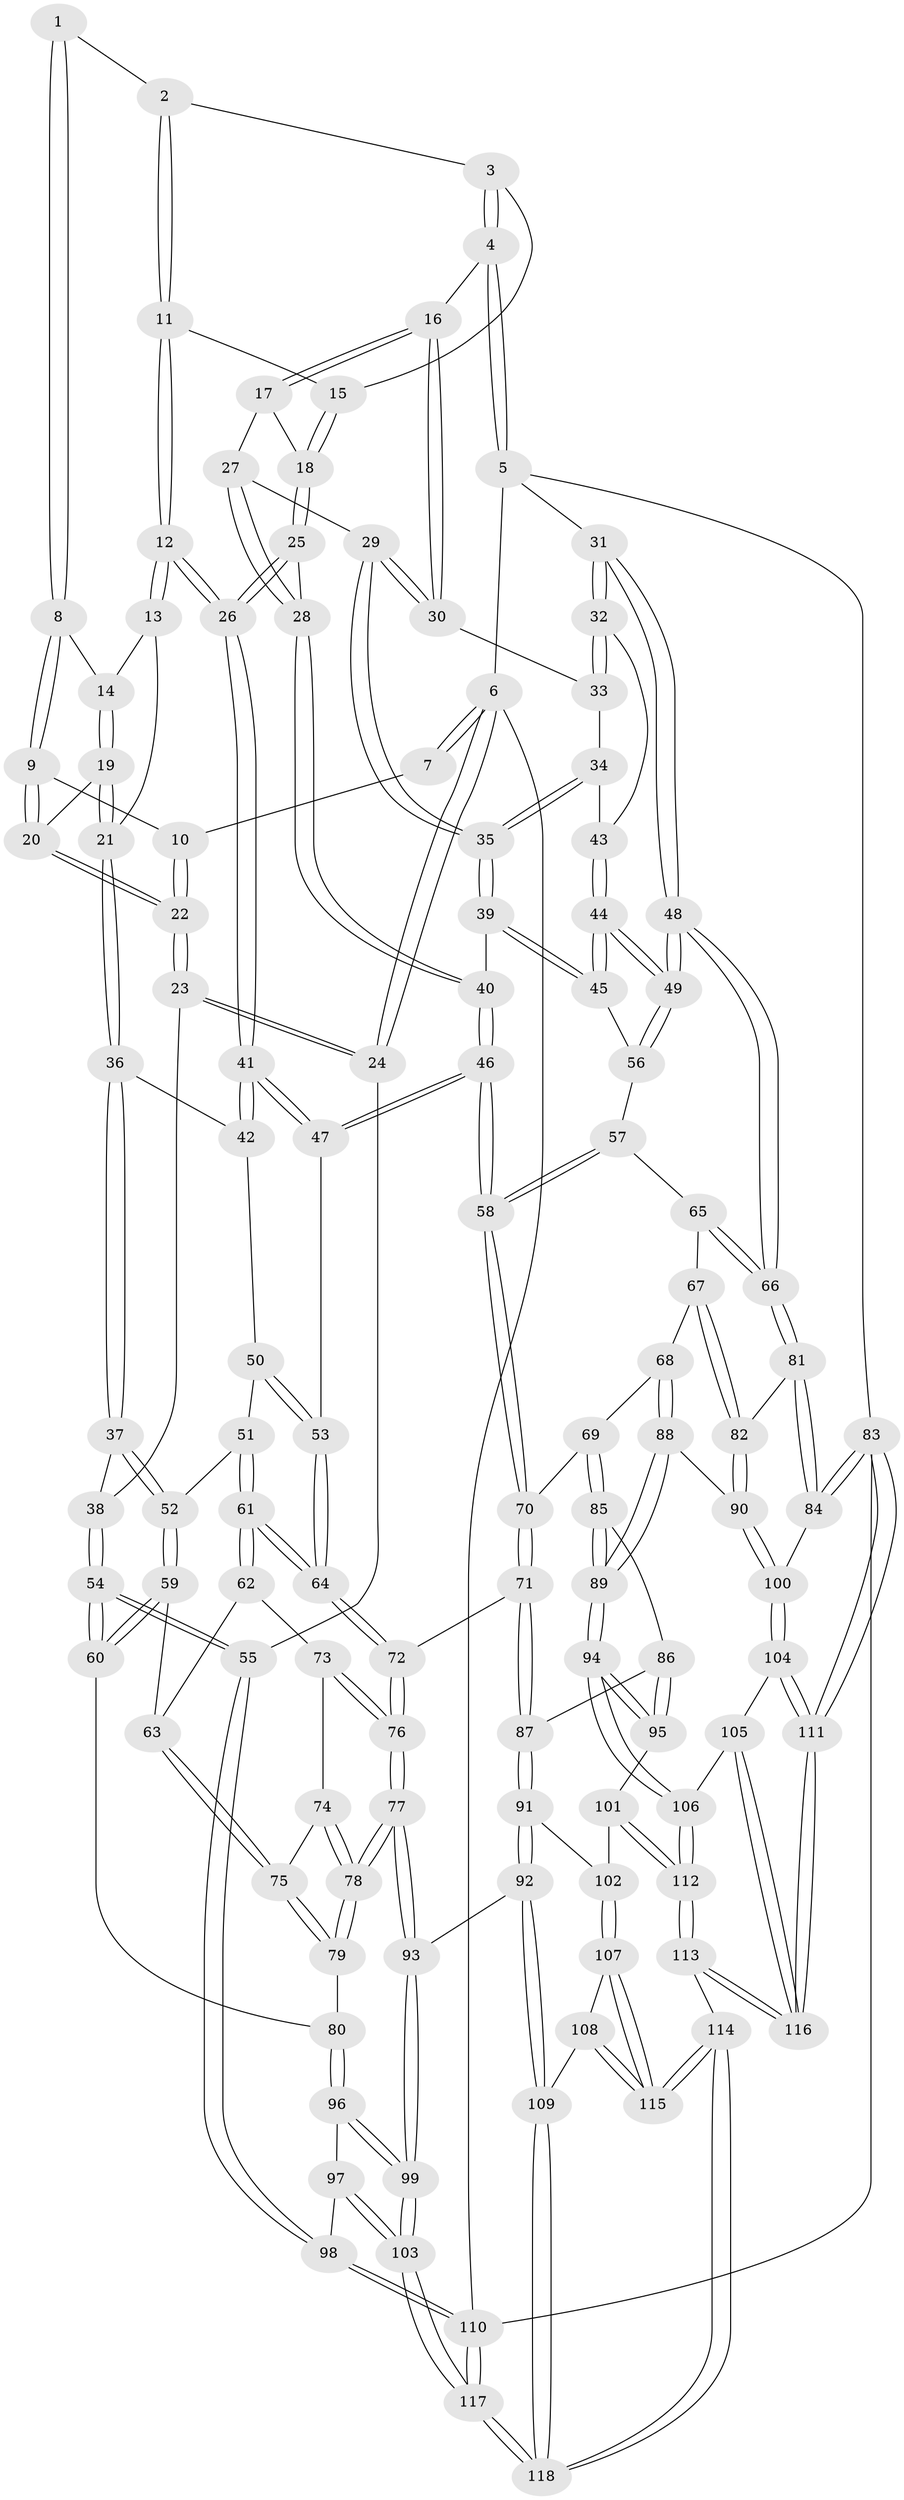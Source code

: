// coarse degree distribution, {2: 0.01694915254237288, 3: 0.3220338983050847, 4: 0.6271186440677966, 6: 0.01694915254237288, 5: 0.01694915254237288}
// Generated by graph-tools (version 1.1) at 2025/38/03/04/25 23:38:21]
// undirected, 118 vertices, 292 edges
graph export_dot {
  node [color=gray90,style=filled];
  1 [pos="+0.3361345193906033+0"];
  2 [pos="+0.5107220208318898+0"];
  3 [pos="+0.7996694302111205+0"];
  4 [pos="+1+0"];
  5 [pos="+1+0"];
  6 [pos="+0+0"];
  7 [pos="+0+0"];
  8 [pos="+0.3306497567836334+0"];
  9 [pos="+0.22157300487356418+0.02111351398443757"];
  10 [pos="+0.08989879866338377+0.0758366791893493"];
  11 [pos="+0.5511486406131013+0.08933054263979649"];
  12 [pos="+0.5148089700686848+0.1926897641123429"];
  13 [pos="+0.38726880917216683+0.01857073435777962"];
  14 [pos="+0.34756554649550797+0"];
  15 [pos="+0.7540414868573948+0"];
  16 [pos="+0.9139780705736887+0.11212719445512084"];
  17 [pos="+0.7882901683271709+0.1453681653512602"];
  18 [pos="+0.7142378251549091+0.08410540687742193"];
  19 [pos="+0.2615432051967261+0.1969872229170725"];
  20 [pos="+0.2190721903054626+0.17088543537641554"];
  21 [pos="+0.2858840103346798+0.21683964424615468"];
  22 [pos="+0.03235866628201909+0.19892936873288738"];
  23 [pos="+0.017011840220383316+0.21071200184613736"];
  24 [pos="+0+0.2258683344001212"];
  25 [pos="+0.6306754852063104+0.1929720692723823"];
  26 [pos="+0.5170687007017934+0.20018288517129298"];
  27 [pos="+0.7902259401489765+0.16080496555432044"];
  28 [pos="+0.6947406968981382+0.24868222358129172"];
  29 [pos="+0.8283801286636325+0.23726024244051433"];
  30 [pos="+0.9135001287549053+0.11693540709113788"];
  31 [pos="+1+0.416451159609075"];
  32 [pos="+1+0.2718473837693724"];
  33 [pos="+0.9490767292266458+0.22068032548465896"];
  34 [pos="+0.8575054404791841+0.26451612471986785"];
  35 [pos="+0.8242765533491926+0.2622972880150938"];
  36 [pos="+0.3069875301657518+0.2514508917803815"];
  37 [pos="+0.17878483299109374+0.3492675786330531"];
  38 [pos="+0.12422890457324198+0.3296332292642352"];
  39 [pos="+0.7699523583381657+0.3126384895774738"];
  40 [pos="+0.7501002180933+0.31155586942480157"];
  41 [pos="+0.46161382571976706+0.2854949040286443"];
  42 [pos="+0.3186247542246159+0.25600251788544803"];
  43 [pos="+0.8583171612466884+0.2650103159725346"];
  44 [pos="+1+0.38705609544993086"];
  45 [pos="+0.7729773777000329+0.31613175588488424"];
  46 [pos="+0.6285902754076637+0.45142020347673406"];
  47 [pos="+0.47961120196561874+0.38522692532147745"];
  48 [pos="+1+0.4286835505932125"];
  49 [pos="+1+0.38973200813934644"];
  50 [pos="+0.290056205402927+0.394838819342549"];
  51 [pos="+0.26065920808671217+0.4226777561254026"];
  52 [pos="+0.19479713759332543+0.38896108804611107"];
  53 [pos="+0.47898811053939916+0.38604164967731636"];
  54 [pos="+0+0.5918072630673957"];
  55 [pos="+0+0.6013344913192773"];
  56 [pos="+0.8151904381044612+0.3952324036462571"];
  57 [pos="+0.8189181781944758+0.43319446684918345"];
  58 [pos="+0.6477682471578301+0.4905918308716759"];
  59 [pos="+0.14390352134002482+0.5292444873171488"];
  60 [pos="+0.007443738486316557+0.5965122400668124"];
  61 [pos="+0.3178852875292566+0.5181518785868015"];
  62 [pos="+0.30713011051383543+0.5237704870766108"];
  63 [pos="+0.17946585322088268+0.5328956126863443"];
  64 [pos="+0.3968295056630966+0.5215711257254881"];
  65 [pos="+0.8301117064365069+0.45544645970495684"];
  66 [pos="+1+0.44446389305042167"];
  67 [pos="+0.807047530737984+0.5921302476875062"];
  68 [pos="+0.7328073434857374+0.6026433013121637"];
  69 [pos="+0.6757731707448476+0.5841790384826161"];
  70 [pos="+0.6751119256111228+0.5836361280852547"];
  71 [pos="+0.49299473808884886+0.6429889523229677"];
  72 [pos="+0.43112711657920094+0.6151901850703027"];
  73 [pos="+0.2998968044347332+0.5403646103130715"];
  74 [pos="+0.2825577469844957+0.5773716643863958"];
  75 [pos="+0.23074223277485453+0.613943290880987"];
  76 [pos="+0.3123486876038743+0.7563485384462527"];
  77 [pos="+0.2810842490106807+0.7948359143804924"];
  78 [pos="+0.25958345445553066+0.7688314942829825"];
  79 [pos="+0.20206044944746251+0.7193637917135574"];
  80 [pos="+0.06467358015988126+0.6415101469899717"];
  81 [pos="+1+0.5350423549269732"];
  82 [pos="+0.9089711385071809+0.623625301170809"];
  83 [pos="+1+1"];
  84 [pos="+1+0.5861677146242923"];
  85 [pos="+0.6408031376757597+0.70153502836568"];
  86 [pos="+0.6201883591681832+0.7352361044939328"];
  87 [pos="+0.5268373776084763+0.7703591825587105"];
  88 [pos="+0.7569158929277219+0.7943402284816856"];
  89 [pos="+0.7395919683180446+0.81203672866951"];
  90 [pos="+0.874061381762851+0.7847415437158134"];
  91 [pos="+0.5211904136440233+0.7917134924800554"];
  92 [pos="+0.31212342675598087+0.8163771048806441"];
  93 [pos="+0.2813925786847493+0.797129098671606"];
  94 [pos="+0.728432690327005+0.8276960860783644"];
  95 [pos="+0.6772281791982622+0.8270274127553343"];
  96 [pos="+0.09411165410117674+0.8275493986915143"];
  97 [pos="+0.008670563974529494+0.8146492487804337"];
  98 [pos="+0+0.6628782937407364"];
  99 [pos="+0.1845924418275822+0.8968655606687042"];
  100 [pos="+0.9008381157660128+0.8191781714484497"];
  101 [pos="+0.6123230844931626+0.8546065470715255"];
  102 [pos="+0.5329651033280672+0.8158755502158483"];
  103 [pos="+0.11307815311631958+1"];
  104 [pos="+0.9608264107707465+0.9395239379356505"];
  105 [pos="+0.759903921418629+0.8940155689139845"];
  106 [pos="+0.7397893566003543+0.8718751331410346"];
  107 [pos="+0.5113215609592184+0.8722126610163528"];
  108 [pos="+0.41984369678924816+0.886623362371639"];
  109 [pos="+0.3329020036323733+0.8470213898012924"];
  110 [pos="+0+1"];
  111 [pos="+1+1"];
  112 [pos="+0.6098415828642347+1"];
  113 [pos="+0.560427886198386+1"];
  114 [pos="+0.556010642707337+1"];
  115 [pos="+0.5106119483356655+0.9931428776954279"];
  116 [pos="+0.7666157181812824+1"];
  117 [pos="+0.005725782323949373+1"];
  118 [pos="+0.4354308497627903+1"];
  1 -- 2;
  1 -- 8;
  1 -- 8;
  2 -- 3;
  2 -- 11;
  2 -- 11;
  3 -- 4;
  3 -- 4;
  3 -- 15;
  4 -- 5;
  4 -- 5;
  4 -- 16;
  5 -- 6;
  5 -- 31;
  5 -- 83;
  6 -- 7;
  6 -- 7;
  6 -- 24;
  6 -- 24;
  6 -- 110;
  7 -- 10;
  8 -- 9;
  8 -- 9;
  8 -- 14;
  9 -- 10;
  9 -- 20;
  9 -- 20;
  10 -- 22;
  10 -- 22;
  11 -- 12;
  11 -- 12;
  11 -- 15;
  12 -- 13;
  12 -- 13;
  12 -- 26;
  12 -- 26;
  13 -- 14;
  13 -- 21;
  14 -- 19;
  14 -- 19;
  15 -- 18;
  15 -- 18;
  16 -- 17;
  16 -- 17;
  16 -- 30;
  16 -- 30;
  17 -- 18;
  17 -- 27;
  18 -- 25;
  18 -- 25;
  19 -- 20;
  19 -- 21;
  19 -- 21;
  20 -- 22;
  20 -- 22;
  21 -- 36;
  21 -- 36;
  22 -- 23;
  22 -- 23;
  23 -- 24;
  23 -- 24;
  23 -- 38;
  24 -- 55;
  25 -- 26;
  25 -- 26;
  25 -- 28;
  26 -- 41;
  26 -- 41;
  27 -- 28;
  27 -- 28;
  27 -- 29;
  28 -- 40;
  28 -- 40;
  29 -- 30;
  29 -- 30;
  29 -- 35;
  29 -- 35;
  30 -- 33;
  31 -- 32;
  31 -- 32;
  31 -- 48;
  31 -- 48;
  32 -- 33;
  32 -- 33;
  32 -- 43;
  33 -- 34;
  34 -- 35;
  34 -- 35;
  34 -- 43;
  35 -- 39;
  35 -- 39;
  36 -- 37;
  36 -- 37;
  36 -- 42;
  37 -- 38;
  37 -- 52;
  37 -- 52;
  38 -- 54;
  38 -- 54;
  39 -- 40;
  39 -- 45;
  39 -- 45;
  40 -- 46;
  40 -- 46;
  41 -- 42;
  41 -- 42;
  41 -- 47;
  41 -- 47;
  42 -- 50;
  43 -- 44;
  43 -- 44;
  44 -- 45;
  44 -- 45;
  44 -- 49;
  44 -- 49;
  45 -- 56;
  46 -- 47;
  46 -- 47;
  46 -- 58;
  46 -- 58;
  47 -- 53;
  48 -- 49;
  48 -- 49;
  48 -- 66;
  48 -- 66;
  49 -- 56;
  49 -- 56;
  50 -- 51;
  50 -- 53;
  50 -- 53;
  51 -- 52;
  51 -- 61;
  51 -- 61;
  52 -- 59;
  52 -- 59;
  53 -- 64;
  53 -- 64;
  54 -- 55;
  54 -- 55;
  54 -- 60;
  54 -- 60;
  55 -- 98;
  55 -- 98;
  56 -- 57;
  57 -- 58;
  57 -- 58;
  57 -- 65;
  58 -- 70;
  58 -- 70;
  59 -- 60;
  59 -- 60;
  59 -- 63;
  60 -- 80;
  61 -- 62;
  61 -- 62;
  61 -- 64;
  61 -- 64;
  62 -- 63;
  62 -- 73;
  63 -- 75;
  63 -- 75;
  64 -- 72;
  64 -- 72;
  65 -- 66;
  65 -- 66;
  65 -- 67;
  66 -- 81;
  66 -- 81;
  67 -- 68;
  67 -- 82;
  67 -- 82;
  68 -- 69;
  68 -- 88;
  68 -- 88;
  69 -- 70;
  69 -- 85;
  69 -- 85;
  70 -- 71;
  70 -- 71;
  71 -- 72;
  71 -- 87;
  71 -- 87;
  72 -- 76;
  72 -- 76;
  73 -- 74;
  73 -- 76;
  73 -- 76;
  74 -- 75;
  74 -- 78;
  74 -- 78;
  75 -- 79;
  75 -- 79;
  76 -- 77;
  76 -- 77;
  77 -- 78;
  77 -- 78;
  77 -- 93;
  77 -- 93;
  78 -- 79;
  78 -- 79;
  79 -- 80;
  80 -- 96;
  80 -- 96;
  81 -- 82;
  81 -- 84;
  81 -- 84;
  82 -- 90;
  82 -- 90;
  83 -- 84;
  83 -- 84;
  83 -- 111;
  83 -- 111;
  83 -- 110;
  84 -- 100;
  85 -- 86;
  85 -- 89;
  85 -- 89;
  86 -- 87;
  86 -- 95;
  86 -- 95;
  87 -- 91;
  87 -- 91;
  88 -- 89;
  88 -- 89;
  88 -- 90;
  89 -- 94;
  89 -- 94;
  90 -- 100;
  90 -- 100;
  91 -- 92;
  91 -- 92;
  91 -- 102;
  92 -- 93;
  92 -- 109;
  92 -- 109;
  93 -- 99;
  93 -- 99;
  94 -- 95;
  94 -- 95;
  94 -- 106;
  94 -- 106;
  95 -- 101;
  96 -- 97;
  96 -- 99;
  96 -- 99;
  97 -- 98;
  97 -- 103;
  97 -- 103;
  98 -- 110;
  98 -- 110;
  99 -- 103;
  99 -- 103;
  100 -- 104;
  100 -- 104;
  101 -- 102;
  101 -- 112;
  101 -- 112;
  102 -- 107;
  102 -- 107;
  103 -- 117;
  103 -- 117;
  104 -- 105;
  104 -- 111;
  104 -- 111;
  105 -- 106;
  105 -- 116;
  105 -- 116;
  106 -- 112;
  106 -- 112;
  107 -- 108;
  107 -- 115;
  107 -- 115;
  108 -- 109;
  108 -- 115;
  108 -- 115;
  109 -- 118;
  109 -- 118;
  110 -- 117;
  110 -- 117;
  111 -- 116;
  111 -- 116;
  112 -- 113;
  112 -- 113;
  113 -- 114;
  113 -- 116;
  113 -- 116;
  114 -- 115;
  114 -- 115;
  114 -- 118;
  114 -- 118;
  117 -- 118;
  117 -- 118;
}
